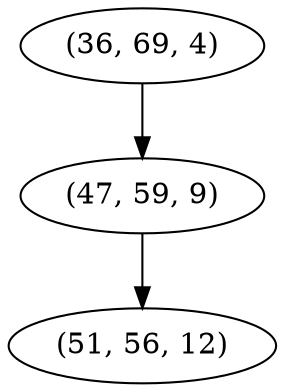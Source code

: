 digraph tree {
    "(36, 69, 4)";
    "(47, 59, 9)";
    "(51, 56, 12)";
    "(36, 69, 4)" -> "(47, 59, 9)";
    "(47, 59, 9)" -> "(51, 56, 12)";
}
